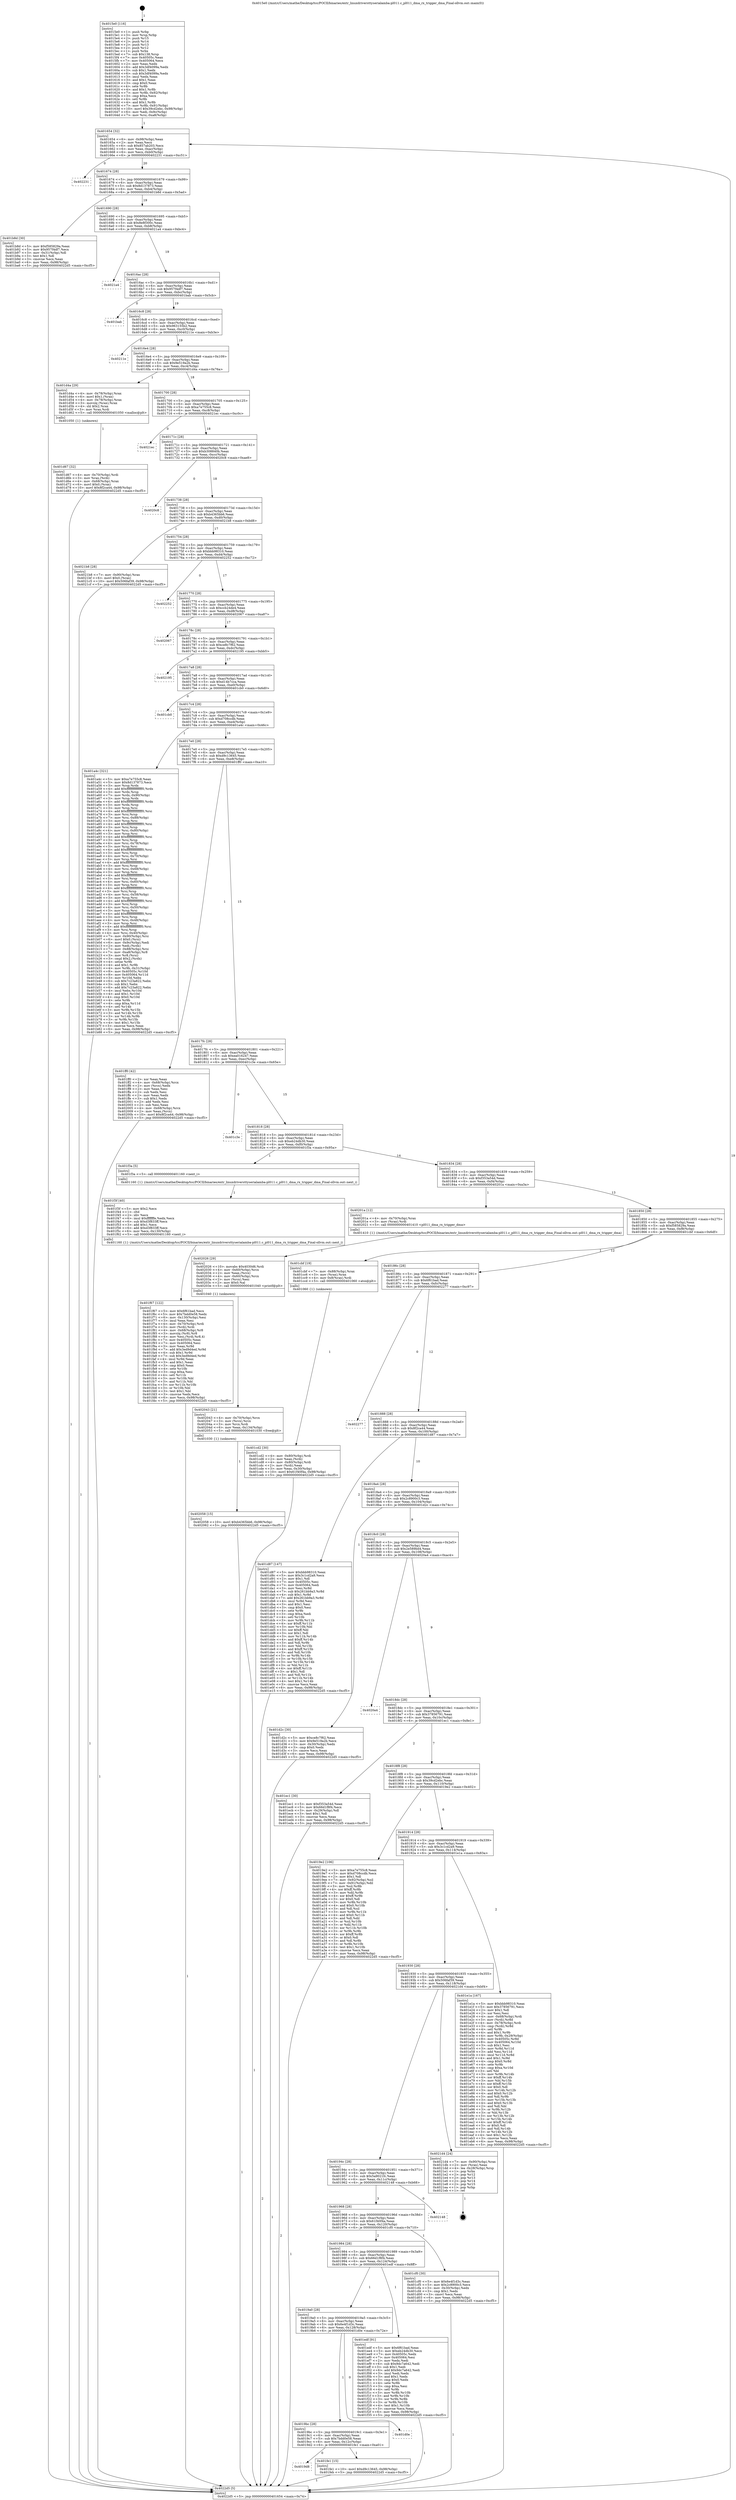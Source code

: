 digraph "0x4015e0" {
  label = "0x4015e0 (/mnt/c/Users/mathe/Desktop/tcc/POCII/binaries/extr_linuxdriversttyserialamba-pl011.c_pl011_dma_rx_trigger_dma_Final-ollvm.out::main(0))"
  labelloc = "t"
  node[shape=record]

  Entry [label="",width=0.3,height=0.3,shape=circle,fillcolor=black,style=filled]
  "0x401654" [label="{
     0x401654 [32]\l
     | [instrs]\l
     &nbsp;&nbsp;0x401654 \<+6\>: mov -0x98(%rbp),%eax\l
     &nbsp;&nbsp;0x40165a \<+2\>: mov %eax,%ecx\l
     &nbsp;&nbsp;0x40165c \<+6\>: sub $0x857ab203,%ecx\l
     &nbsp;&nbsp;0x401662 \<+6\>: mov %eax,-0xac(%rbp)\l
     &nbsp;&nbsp;0x401668 \<+6\>: mov %ecx,-0xb0(%rbp)\l
     &nbsp;&nbsp;0x40166e \<+6\>: je 0000000000402231 \<main+0xc51\>\l
  }"]
  "0x402231" [label="{
     0x402231\l
  }", style=dashed]
  "0x401674" [label="{
     0x401674 [28]\l
     | [instrs]\l
     &nbsp;&nbsp;0x401674 \<+5\>: jmp 0000000000401679 \<main+0x99\>\l
     &nbsp;&nbsp;0x401679 \<+6\>: mov -0xac(%rbp),%eax\l
     &nbsp;&nbsp;0x40167f \<+5\>: sub $0x8d137873,%eax\l
     &nbsp;&nbsp;0x401684 \<+6\>: mov %eax,-0xb4(%rbp)\l
     &nbsp;&nbsp;0x40168a \<+6\>: je 0000000000401b8d \<main+0x5ad\>\l
  }"]
  Exit [label="",width=0.3,height=0.3,shape=circle,fillcolor=black,style=filled,peripheries=2]
  "0x401b8d" [label="{
     0x401b8d [30]\l
     | [instrs]\l
     &nbsp;&nbsp;0x401b8d \<+5\>: mov $0xf585829a,%eax\l
     &nbsp;&nbsp;0x401b92 \<+5\>: mov $0x957f4df7,%ecx\l
     &nbsp;&nbsp;0x401b97 \<+3\>: mov -0x31(%rbp),%dl\l
     &nbsp;&nbsp;0x401b9a \<+3\>: test $0x1,%dl\l
     &nbsp;&nbsp;0x401b9d \<+3\>: cmovne %ecx,%eax\l
     &nbsp;&nbsp;0x401ba0 \<+6\>: mov %eax,-0x98(%rbp)\l
     &nbsp;&nbsp;0x401ba6 \<+5\>: jmp 00000000004022d5 \<main+0xcf5\>\l
  }"]
  "0x401690" [label="{
     0x401690 [28]\l
     | [instrs]\l
     &nbsp;&nbsp;0x401690 \<+5\>: jmp 0000000000401695 \<main+0xb5\>\l
     &nbsp;&nbsp;0x401695 \<+6\>: mov -0xac(%rbp),%eax\l
     &nbsp;&nbsp;0x40169b \<+5\>: sub $0x8e8f300c,%eax\l
     &nbsp;&nbsp;0x4016a0 \<+6\>: mov %eax,-0xb8(%rbp)\l
     &nbsp;&nbsp;0x4016a6 \<+6\>: je 00000000004021a4 \<main+0xbc4\>\l
  }"]
  "0x402058" [label="{
     0x402058 [15]\l
     | [instrs]\l
     &nbsp;&nbsp;0x402058 \<+10\>: movl $0xb4365bb6,-0x98(%rbp)\l
     &nbsp;&nbsp;0x402062 \<+5\>: jmp 00000000004022d5 \<main+0xcf5\>\l
  }"]
  "0x4021a4" [label="{
     0x4021a4\l
  }", style=dashed]
  "0x4016ac" [label="{
     0x4016ac [28]\l
     | [instrs]\l
     &nbsp;&nbsp;0x4016ac \<+5\>: jmp 00000000004016b1 \<main+0xd1\>\l
     &nbsp;&nbsp;0x4016b1 \<+6\>: mov -0xac(%rbp),%eax\l
     &nbsp;&nbsp;0x4016b7 \<+5\>: sub $0x957f4df7,%eax\l
     &nbsp;&nbsp;0x4016bc \<+6\>: mov %eax,-0xbc(%rbp)\l
     &nbsp;&nbsp;0x4016c2 \<+6\>: je 0000000000401bab \<main+0x5cb\>\l
  }"]
  "0x402043" [label="{
     0x402043 [21]\l
     | [instrs]\l
     &nbsp;&nbsp;0x402043 \<+4\>: mov -0x70(%rbp),%rcx\l
     &nbsp;&nbsp;0x402047 \<+3\>: mov (%rcx),%rcx\l
     &nbsp;&nbsp;0x40204a \<+3\>: mov %rcx,%rdi\l
     &nbsp;&nbsp;0x40204d \<+6\>: mov %eax,-0x134(%rbp)\l
     &nbsp;&nbsp;0x402053 \<+5\>: call 0000000000401030 \<free@plt\>\l
     | [calls]\l
     &nbsp;&nbsp;0x401030 \{1\} (unknown)\l
  }"]
  "0x401bab" [label="{
     0x401bab\l
  }", style=dashed]
  "0x4016c8" [label="{
     0x4016c8 [28]\l
     | [instrs]\l
     &nbsp;&nbsp;0x4016c8 \<+5\>: jmp 00000000004016cd \<main+0xed\>\l
     &nbsp;&nbsp;0x4016cd \<+6\>: mov -0xac(%rbp),%eax\l
     &nbsp;&nbsp;0x4016d3 \<+5\>: sub $0x963155b2,%eax\l
     &nbsp;&nbsp;0x4016d8 \<+6\>: mov %eax,-0xc0(%rbp)\l
     &nbsp;&nbsp;0x4016de \<+6\>: je 000000000040211e \<main+0xb3e\>\l
  }"]
  "0x402026" [label="{
     0x402026 [29]\l
     | [instrs]\l
     &nbsp;&nbsp;0x402026 \<+10\>: movabs $0x4030d6,%rdi\l
     &nbsp;&nbsp;0x402030 \<+4\>: mov -0x60(%rbp),%rcx\l
     &nbsp;&nbsp;0x402034 \<+2\>: mov %eax,(%rcx)\l
     &nbsp;&nbsp;0x402036 \<+4\>: mov -0x60(%rbp),%rcx\l
     &nbsp;&nbsp;0x40203a \<+2\>: mov (%rcx),%esi\l
     &nbsp;&nbsp;0x40203c \<+2\>: mov $0x0,%al\l
     &nbsp;&nbsp;0x40203e \<+5\>: call 0000000000401040 \<printf@plt\>\l
     | [calls]\l
     &nbsp;&nbsp;0x401040 \{1\} (unknown)\l
  }"]
  "0x40211e" [label="{
     0x40211e\l
  }", style=dashed]
  "0x4016e4" [label="{
     0x4016e4 [28]\l
     | [instrs]\l
     &nbsp;&nbsp;0x4016e4 \<+5\>: jmp 00000000004016e9 \<main+0x109\>\l
     &nbsp;&nbsp;0x4016e9 \<+6\>: mov -0xac(%rbp),%eax\l
     &nbsp;&nbsp;0x4016ef \<+5\>: sub $0x9e519a2b,%eax\l
     &nbsp;&nbsp;0x4016f4 \<+6\>: mov %eax,-0xc4(%rbp)\l
     &nbsp;&nbsp;0x4016fa \<+6\>: je 0000000000401d4a \<main+0x76a\>\l
  }"]
  "0x4019d8" [label="{
     0x4019d8\l
  }", style=dashed]
  "0x401d4a" [label="{
     0x401d4a [29]\l
     | [instrs]\l
     &nbsp;&nbsp;0x401d4a \<+4\>: mov -0x78(%rbp),%rax\l
     &nbsp;&nbsp;0x401d4e \<+6\>: movl $0x1,(%rax)\l
     &nbsp;&nbsp;0x401d54 \<+4\>: mov -0x78(%rbp),%rax\l
     &nbsp;&nbsp;0x401d58 \<+3\>: movslq (%rax),%rax\l
     &nbsp;&nbsp;0x401d5b \<+4\>: shl $0x2,%rax\l
     &nbsp;&nbsp;0x401d5f \<+3\>: mov %rax,%rdi\l
     &nbsp;&nbsp;0x401d62 \<+5\>: call 0000000000401050 \<malloc@plt\>\l
     | [calls]\l
     &nbsp;&nbsp;0x401050 \{1\} (unknown)\l
  }"]
  "0x401700" [label="{
     0x401700 [28]\l
     | [instrs]\l
     &nbsp;&nbsp;0x401700 \<+5\>: jmp 0000000000401705 \<main+0x125\>\l
     &nbsp;&nbsp;0x401705 \<+6\>: mov -0xac(%rbp),%eax\l
     &nbsp;&nbsp;0x40170b \<+5\>: sub $0xa7e755c8,%eax\l
     &nbsp;&nbsp;0x401710 \<+6\>: mov %eax,-0xc8(%rbp)\l
     &nbsp;&nbsp;0x401716 \<+6\>: je 00000000004021ec \<main+0xc0c\>\l
  }"]
  "0x401fe1" [label="{
     0x401fe1 [15]\l
     | [instrs]\l
     &nbsp;&nbsp;0x401fe1 \<+10\>: movl $0xd9c13645,-0x98(%rbp)\l
     &nbsp;&nbsp;0x401feb \<+5\>: jmp 00000000004022d5 \<main+0xcf5\>\l
  }"]
  "0x4021ec" [label="{
     0x4021ec\l
  }", style=dashed]
  "0x40171c" [label="{
     0x40171c [28]\l
     | [instrs]\l
     &nbsp;&nbsp;0x40171c \<+5\>: jmp 0000000000401721 \<main+0x141\>\l
     &nbsp;&nbsp;0x401721 \<+6\>: mov -0xac(%rbp),%eax\l
     &nbsp;&nbsp;0x401727 \<+5\>: sub $0xb308840b,%eax\l
     &nbsp;&nbsp;0x40172c \<+6\>: mov %eax,-0xcc(%rbp)\l
     &nbsp;&nbsp;0x401732 \<+6\>: je 00000000004020c8 \<main+0xae8\>\l
  }"]
  "0x4019bc" [label="{
     0x4019bc [28]\l
     | [instrs]\l
     &nbsp;&nbsp;0x4019bc \<+5\>: jmp 00000000004019c1 \<main+0x3e1\>\l
     &nbsp;&nbsp;0x4019c1 \<+6\>: mov -0xac(%rbp),%eax\l
     &nbsp;&nbsp;0x4019c7 \<+5\>: sub $0x7bdd0e58,%eax\l
     &nbsp;&nbsp;0x4019cc \<+6\>: mov %eax,-0x12c(%rbp)\l
     &nbsp;&nbsp;0x4019d2 \<+6\>: je 0000000000401fe1 \<main+0xa01\>\l
  }"]
  "0x4020c8" [label="{
     0x4020c8\l
  }", style=dashed]
  "0x401738" [label="{
     0x401738 [28]\l
     | [instrs]\l
     &nbsp;&nbsp;0x401738 \<+5\>: jmp 000000000040173d \<main+0x15d\>\l
     &nbsp;&nbsp;0x40173d \<+6\>: mov -0xac(%rbp),%eax\l
     &nbsp;&nbsp;0x401743 \<+5\>: sub $0xb4365bb6,%eax\l
     &nbsp;&nbsp;0x401748 \<+6\>: mov %eax,-0xd0(%rbp)\l
     &nbsp;&nbsp;0x40174e \<+6\>: je 00000000004021b8 \<main+0xbd8\>\l
  }"]
  "0x401d0e" [label="{
     0x401d0e\l
  }", style=dashed]
  "0x4021b8" [label="{
     0x4021b8 [28]\l
     | [instrs]\l
     &nbsp;&nbsp;0x4021b8 \<+7\>: mov -0x90(%rbp),%rax\l
     &nbsp;&nbsp;0x4021bf \<+6\>: movl $0x0,(%rax)\l
     &nbsp;&nbsp;0x4021c5 \<+10\>: movl $0x506faf39,-0x98(%rbp)\l
     &nbsp;&nbsp;0x4021cf \<+5\>: jmp 00000000004022d5 \<main+0xcf5\>\l
  }"]
  "0x401754" [label="{
     0x401754 [28]\l
     | [instrs]\l
     &nbsp;&nbsp;0x401754 \<+5\>: jmp 0000000000401759 \<main+0x179\>\l
     &nbsp;&nbsp;0x401759 \<+6\>: mov -0xac(%rbp),%eax\l
     &nbsp;&nbsp;0x40175f \<+5\>: sub $0xbbb98310,%eax\l
     &nbsp;&nbsp;0x401764 \<+6\>: mov %eax,-0xd4(%rbp)\l
     &nbsp;&nbsp;0x40176a \<+6\>: je 0000000000402252 \<main+0xc72\>\l
  }"]
  "0x401f67" [label="{
     0x401f67 [122]\l
     | [instrs]\l
     &nbsp;&nbsp;0x401f67 \<+5\>: mov $0x6f61bad,%ecx\l
     &nbsp;&nbsp;0x401f6c \<+5\>: mov $0x7bdd0e58,%edx\l
     &nbsp;&nbsp;0x401f71 \<+6\>: mov -0x130(%rbp),%esi\l
     &nbsp;&nbsp;0x401f77 \<+3\>: imul %eax,%esi\l
     &nbsp;&nbsp;0x401f7a \<+4\>: mov -0x70(%rbp),%rdi\l
     &nbsp;&nbsp;0x401f7e \<+3\>: mov (%rdi),%rdi\l
     &nbsp;&nbsp;0x401f81 \<+4\>: mov -0x68(%rbp),%r8\l
     &nbsp;&nbsp;0x401f85 \<+3\>: movslq (%r8),%r8\l
     &nbsp;&nbsp;0x401f88 \<+4\>: mov %esi,(%rdi,%r8,4)\l
     &nbsp;&nbsp;0x401f8c \<+7\>: mov 0x40505c,%eax\l
     &nbsp;&nbsp;0x401f93 \<+7\>: mov 0x405064,%esi\l
     &nbsp;&nbsp;0x401f9a \<+3\>: mov %eax,%r9d\l
     &nbsp;&nbsp;0x401f9d \<+7\>: add $0x3ed9d4ed,%r9d\l
     &nbsp;&nbsp;0x401fa4 \<+4\>: sub $0x1,%r9d\l
     &nbsp;&nbsp;0x401fa8 \<+7\>: sub $0x3ed9d4ed,%r9d\l
     &nbsp;&nbsp;0x401faf \<+4\>: imul %r9d,%eax\l
     &nbsp;&nbsp;0x401fb3 \<+3\>: and $0x1,%eax\l
     &nbsp;&nbsp;0x401fb6 \<+3\>: cmp $0x0,%eax\l
     &nbsp;&nbsp;0x401fb9 \<+4\>: sete %r10b\l
     &nbsp;&nbsp;0x401fbd \<+3\>: cmp $0xa,%esi\l
     &nbsp;&nbsp;0x401fc0 \<+4\>: setl %r11b\l
     &nbsp;&nbsp;0x401fc4 \<+3\>: mov %r10b,%bl\l
     &nbsp;&nbsp;0x401fc7 \<+3\>: and %r11b,%bl\l
     &nbsp;&nbsp;0x401fca \<+3\>: xor %r11b,%r10b\l
     &nbsp;&nbsp;0x401fcd \<+3\>: or %r10b,%bl\l
     &nbsp;&nbsp;0x401fd0 \<+3\>: test $0x1,%bl\l
     &nbsp;&nbsp;0x401fd3 \<+3\>: cmovne %edx,%ecx\l
     &nbsp;&nbsp;0x401fd6 \<+6\>: mov %ecx,-0x98(%rbp)\l
     &nbsp;&nbsp;0x401fdc \<+5\>: jmp 00000000004022d5 \<main+0xcf5\>\l
  }"]
  "0x402252" [label="{
     0x402252\l
  }", style=dashed]
  "0x401770" [label="{
     0x401770 [28]\l
     | [instrs]\l
     &nbsp;&nbsp;0x401770 \<+5\>: jmp 0000000000401775 \<main+0x195\>\l
     &nbsp;&nbsp;0x401775 \<+6\>: mov -0xac(%rbp),%eax\l
     &nbsp;&nbsp;0x40177b \<+5\>: sub $0xccb24de4,%eax\l
     &nbsp;&nbsp;0x401780 \<+6\>: mov %eax,-0xd8(%rbp)\l
     &nbsp;&nbsp;0x401786 \<+6\>: je 0000000000402067 \<main+0xa87\>\l
  }"]
  "0x401f3f" [label="{
     0x401f3f [40]\l
     | [instrs]\l
     &nbsp;&nbsp;0x401f3f \<+5\>: mov $0x2,%ecx\l
     &nbsp;&nbsp;0x401f44 \<+1\>: cltd\l
     &nbsp;&nbsp;0x401f45 \<+2\>: idiv %ecx\l
     &nbsp;&nbsp;0x401f47 \<+6\>: imul $0xfffffffe,%edx,%ecx\l
     &nbsp;&nbsp;0x401f4d \<+6\>: sub $0xd3f833ff,%ecx\l
     &nbsp;&nbsp;0x401f53 \<+3\>: add $0x1,%ecx\l
     &nbsp;&nbsp;0x401f56 \<+6\>: add $0xd3f833ff,%ecx\l
     &nbsp;&nbsp;0x401f5c \<+6\>: mov %ecx,-0x130(%rbp)\l
     &nbsp;&nbsp;0x401f62 \<+5\>: call 0000000000401160 \<next_i\>\l
     | [calls]\l
     &nbsp;&nbsp;0x401160 \{1\} (/mnt/c/Users/mathe/Desktop/tcc/POCII/binaries/extr_linuxdriversttyserialamba-pl011.c_pl011_dma_rx_trigger_dma_Final-ollvm.out::next_i)\l
  }"]
  "0x402067" [label="{
     0x402067\l
  }", style=dashed]
  "0x40178c" [label="{
     0x40178c [28]\l
     | [instrs]\l
     &nbsp;&nbsp;0x40178c \<+5\>: jmp 0000000000401791 \<main+0x1b1\>\l
     &nbsp;&nbsp;0x401791 \<+6\>: mov -0xac(%rbp),%eax\l
     &nbsp;&nbsp;0x401797 \<+5\>: sub $0xce8c7f62,%eax\l
     &nbsp;&nbsp;0x40179c \<+6\>: mov %eax,-0xdc(%rbp)\l
     &nbsp;&nbsp;0x4017a2 \<+6\>: je 0000000000402195 \<main+0xbb5\>\l
  }"]
  "0x4019a0" [label="{
     0x4019a0 [28]\l
     | [instrs]\l
     &nbsp;&nbsp;0x4019a0 \<+5\>: jmp 00000000004019a5 \<main+0x3c5\>\l
     &nbsp;&nbsp;0x4019a5 \<+6\>: mov -0xac(%rbp),%eax\l
     &nbsp;&nbsp;0x4019ab \<+5\>: sub $0x6e4f1d3c,%eax\l
     &nbsp;&nbsp;0x4019b0 \<+6\>: mov %eax,-0x128(%rbp)\l
     &nbsp;&nbsp;0x4019b6 \<+6\>: je 0000000000401d0e \<main+0x72e\>\l
  }"]
  "0x402195" [label="{
     0x402195\l
  }", style=dashed]
  "0x4017a8" [label="{
     0x4017a8 [28]\l
     | [instrs]\l
     &nbsp;&nbsp;0x4017a8 \<+5\>: jmp 00000000004017ad \<main+0x1cd\>\l
     &nbsp;&nbsp;0x4017ad \<+6\>: mov -0xac(%rbp),%eax\l
     &nbsp;&nbsp;0x4017b3 \<+5\>: sub $0xd14b7cca,%eax\l
     &nbsp;&nbsp;0x4017b8 \<+6\>: mov %eax,-0xe0(%rbp)\l
     &nbsp;&nbsp;0x4017be \<+6\>: je 0000000000401cb0 \<main+0x6d0\>\l
  }"]
  "0x401edf" [label="{
     0x401edf [91]\l
     | [instrs]\l
     &nbsp;&nbsp;0x401edf \<+5\>: mov $0x6f61bad,%eax\l
     &nbsp;&nbsp;0x401ee4 \<+5\>: mov $0xeb24db30,%ecx\l
     &nbsp;&nbsp;0x401ee9 \<+7\>: mov 0x40505c,%edx\l
     &nbsp;&nbsp;0x401ef0 \<+7\>: mov 0x405064,%esi\l
     &nbsp;&nbsp;0x401ef7 \<+2\>: mov %edx,%edi\l
     &nbsp;&nbsp;0x401ef9 \<+6\>: sub $0x9dc7a642,%edi\l
     &nbsp;&nbsp;0x401eff \<+3\>: sub $0x1,%edi\l
     &nbsp;&nbsp;0x401f02 \<+6\>: add $0x9dc7a642,%edi\l
     &nbsp;&nbsp;0x401f08 \<+3\>: imul %edi,%edx\l
     &nbsp;&nbsp;0x401f0b \<+3\>: and $0x1,%edx\l
     &nbsp;&nbsp;0x401f0e \<+3\>: cmp $0x0,%edx\l
     &nbsp;&nbsp;0x401f11 \<+4\>: sete %r8b\l
     &nbsp;&nbsp;0x401f15 \<+3\>: cmp $0xa,%esi\l
     &nbsp;&nbsp;0x401f18 \<+4\>: setl %r9b\l
     &nbsp;&nbsp;0x401f1c \<+3\>: mov %r8b,%r10b\l
     &nbsp;&nbsp;0x401f1f \<+3\>: and %r9b,%r10b\l
     &nbsp;&nbsp;0x401f22 \<+3\>: xor %r9b,%r8b\l
     &nbsp;&nbsp;0x401f25 \<+3\>: or %r8b,%r10b\l
     &nbsp;&nbsp;0x401f28 \<+4\>: test $0x1,%r10b\l
     &nbsp;&nbsp;0x401f2c \<+3\>: cmovne %ecx,%eax\l
     &nbsp;&nbsp;0x401f2f \<+6\>: mov %eax,-0x98(%rbp)\l
     &nbsp;&nbsp;0x401f35 \<+5\>: jmp 00000000004022d5 \<main+0xcf5\>\l
  }"]
  "0x401cb0" [label="{
     0x401cb0\l
  }", style=dashed]
  "0x4017c4" [label="{
     0x4017c4 [28]\l
     | [instrs]\l
     &nbsp;&nbsp;0x4017c4 \<+5\>: jmp 00000000004017c9 \<main+0x1e9\>\l
     &nbsp;&nbsp;0x4017c9 \<+6\>: mov -0xac(%rbp),%eax\l
     &nbsp;&nbsp;0x4017cf \<+5\>: sub $0xd708ccdb,%eax\l
     &nbsp;&nbsp;0x4017d4 \<+6\>: mov %eax,-0xe4(%rbp)\l
     &nbsp;&nbsp;0x4017da \<+6\>: je 0000000000401a4c \<main+0x46c\>\l
  }"]
  "0x401d67" [label="{
     0x401d67 [32]\l
     | [instrs]\l
     &nbsp;&nbsp;0x401d67 \<+4\>: mov -0x70(%rbp),%rdi\l
     &nbsp;&nbsp;0x401d6b \<+3\>: mov %rax,(%rdi)\l
     &nbsp;&nbsp;0x401d6e \<+4\>: mov -0x68(%rbp),%rax\l
     &nbsp;&nbsp;0x401d72 \<+6\>: movl $0x0,(%rax)\l
     &nbsp;&nbsp;0x401d78 \<+10\>: movl $0x8f2ca44,-0x98(%rbp)\l
     &nbsp;&nbsp;0x401d82 \<+5\>: jmp 00000000004022d5 \<main+0xcf5\>\l
  }"]
  "0x401a4c" [label="{
     0x401a4c [321]\l
     | [instrs]\l
     &nbsp;&nbsp;0x401a4c \<+5\>: mov $0xa7e755c8,%eax\l
     &nbsp;&nbsp;0x401a51 \<+5\>: mov $0x8d137873,%ecx\l
     &nbsp;&nbsp;0x401a56 \<+3\>: mov %rsp,%rdx\l
     &nbsp;&nbsp;0x401a59 \<+4\>: add $0xfffffffffffffff0,%rdx\l
     &nbsp;&nbsp;0x401a5d \<+3\>: mov %rdx,%rsp\l
     &nbsp;&nbsp;0x401a60 \<+7\>: mov %rdx,-0x90(%rbp)\l
     &nbsp;&nbsp;0x401a67 \<+3\>: mov %rsp,%rdx\l
     &nbsp;&nbsp;0x401a6a \<+4\>: add $0xfffffffffffffff0,%rdx\l
     &nbsp;&nbsp;0x401a6e \<+3\>: mov %rdx,%rsp\l
     &nbsp;&nbsp;0x401a71 \<+3\>: mov %rsp,%rsi\l
     &nbsp;&nbsp;0x401a74 \<+4\>: add $0xfffffffffffffff0,%rsi\l
     &nbsp;&nbsp;0x401a78 \<+3\>: mov %rsi,%rsp\l
     &nbsp;&nbsp;0x401a7b \<+7\>: mov %rsi,-0x88(%rbp)\l
     &nbsp;&nbsp;0x401a82 \<+3\>: mov %rsp,%rsi\l
     &nbsp;&nbsp;0x401a85 \<+4\>: add $0xfffffffffffffff0,%rsi\l
     &nbsp;&nbsp;0x401a89 \<+3\>: mov %rsi,%rsp\l
     &nbsp;&nbsp;0x401a8c \<+4\>: mov %rsi,-0x80(%rbp)\l
     &nbsp;&nbsp;0x401a90 \<+3\>: mov %rsp,%rsi\l
     &nbsp;&nbsp;0x401a93 \<+4\>: add $0xfffffffffffffff0,%rsi\l
     &nbsp;&nbsp;0x401a97 \<+3\>: mov %rsi,%rsp\l
     &nbsp;&nbsp;0x401a9a \<+4\>: mov %rsi,-0x78(%rbp)\l
     &nbsp;&nbsp;0x401a9e \<+3\>: mov %rsp,%rsi\l
     &nbsp;&nbsp;0x401aa1 \<+4\>: add $0xfffffffffffffff0,%rsi\l
     &nbsp;&nbsp;0x401aa5 \<+3\>: mov %rsi,%rsp\l
     &nbsp;&nbsp;0x401aa8 \<+4\>: mov %rsi,-0x70(%rbp)\l
     &nbsp;&nbsp;0x401aac \<+3\>: mov %rsp,%rsi\l
     &nbsp;&nbsp;0x401aaf \<+4\>: add $0xfffffffffffffff0,%rsi\l
     &nbsp;&nbsp;0x401ab3 \<+3\>: mov %rsi,%rsp\l
     &nbsp;&nbsp;0x401ab6 \<+4\>: mov %rsi,-0x68(%rbp)\l
     &nbsp;&nbsp;0x401aba \<+3\>: mov %rsp,%rsi\l
     &nbsp;&nbsp;0x401abd \<+4\>: add $0xfffffffffffffff0,%rsi\l
     &nbsp;&nbsp;0x401ac1 \<+3\>: mov %rsi,%rsp\l
     &nbsp;&nbsp;0x401ac4 \<+4\>: mov %rsi,-0x60(%rbp)\l
     &nbsp;&nbsp;0x401ac8 \<+3\>: mov %rsp,%rsi\l
     &nbsp;&nbsp;0x401acb \<+4\>: add $0xfffffffffffffff0,%rsi\l
     &nbsp;&nbsp;0x401acf \<+3\>: mov %rsi,%rsp\l
     &nbsp;&nbsp;0x401ad2 \<+4\>: mov %rsi,-0x58(%rbp)\l
     &nbsp;&nbsp;0x401ad6 \<+3\>: mov %rsp,%rsi\l
     &nbsp;&nbsp;0x401ad9 \<+4\>: add $0xfffffffffffffff0,%rsi\l
     &nbsp;&nbsp;0x401add \<+3\>: mov %rsi,%rsp\l
     &nbsp;&nbsp;0x401ae0 \<+4\>: mov %rsi,-0x50(%rbp)\l
     &nbsp;&nbsp;0x401ae4 \<+3\>: mov %rsp,%rsi\l
     &nbsp;&nbsp;0x401ae7 \<+4\>: add $0xfffffffffffffff0,%rsi\l
     &nbsp;&nbsp;0x401aeb \<+3\>: mov %rsi,%rsp\l
     &nbsp;&nbsp;0x401aee \<+4\>: mov %rsi,-0x48(%rbp)\l
     &nbsp;&nbsp;0x401af2 \<+3\>: mov %rsp,%rsi\l
     &nbsp;&nbsp;0x401af5 \<+4\>: add $0xfffffffffffffff0,%rsi\l
     &nbsp;&nbsp;0x401af9 \<+3\>: mov %rsi,%rsp\l
     &nbsp;&nbsp;0x401afc \<+4\>: mov %rsi,-0x40(%rbp)\l
     &nbsp;&nbsp;0x401b00 \<+7\>: mov -0x90(%rbp),%rsi\l
     &nbsp;&nbsp;0x401b07 \<+6\>: movl $0x0,(%rsi)\l
     &nbsp;&nbsp;0x401b0d \<+6\>: mov -0x9c(%rbp),%edi\l
     &nbsp;&nbsp;0x401b13 \<+2\>: mov %edi,(%rdx)\l
     &nbsp;&nbsp;0x401b15 \<+7\>: mov -0x88(%rbp),%rsi\l
     &nbsp;&nbsp;0x401b1c \<+7\>: mov -0xa8(%rbp),%r8\l
     &nbsp;&nbsp;0x401b23 \<+3\>: mov %r8,(%rsi)\l
     &nbsp;&nbsp;0x401b26 \<+3\>: cmpl $0x2,(%rdx)\l
     &nbsp;&nbsp;0x401b29 \<+4\>: setne %r9b\l
     &nbsp;&nbsp;0x401b2d \<+4\>: and $0x1,%r9b\l
     &nbsp;&nbsp;0x401b31 \<+4\>: mov %r9b,-0x31(%rbp)\l
     &nbsp;&nbsp;0x401b35 \<+8\>: mov 0x40505c,%r10d\l
     &nbsp;&nbsp;0x401b3d \<+8\>: mov 0x405064,%r11d\l
     &nbsp;&nbsp;0x401b45 \<+3\>: mov %r10d,%ebx\l
     &nbsp;&nbsp;0x401b48 \<+6\>: sub $0x7c23a822,%ebx\l
     &nbsp;&nbsp;0x401b4e \<+3\>: sub $0x1,%ebx\l
     &nbsp;&nbsp;0x401b51 \<+6\>: add $0x7c23a822,%ebx\l
     &nbsp;&nbsp;0x401b57 \<+4\>: imul %ebx,%r10d\l
     &nbsp;&nbsp;0x401b5b \<+4\>: and $0x1,%r10d\l
     &nbsp;&nbsp;0x401b5f \<+4\>: cmp $0x0,%r10d\l
     &nbsp;&nbsp;0x401b63 \<+4\>: sete %r9b\l
     &nbsp;&nbsp;0x401b67 \<+4\>: cmp $0xa,%r11d\l
     &nbsp;&nbsp;0x401b6b \<+4\>: setl %r14b\l
     &nbsp;&nbsp;0x401b6f \<+3\>: mov %r9b,%r15b\l
     &nbsp;&nbsp;0x401b72 \<+3\>: and %r14b,%r15b\l
     &nbsp;&nbsp;0x401b75 \<+3\>: xor %r14b,%r9b\l
     &nbsp;&nbsp;0x401b78 \<+3\>: or %r9b,%r15b\l
     &nbsp;&nbsp;0x401b7b \<+4\>: test $0x1,%r15b\l
     &nbsp;&nbsp;0x401b7f \<+3\>: cmovne %ecx,%eax\l
     &nbsp;&nbsp;0x401b82 \<+6\>: mov %eax,-0x98(%rbp)\l
     &nbsp;&nbsp;0x401b88 \<+5\>: jmp 00000000004022d5 \<main+0xcf5\>\l
  }"]
  "0x4017e0" [label="{
     0x4017e0 [28]\l
     | [instrs]\l
     &nbsp;&nbsp;0x4017e0 \<+5\>: jmp 00000000004017e5 \<main+0x205\>\l
     &nbsp;&nbsp;0x4017e5 \<+6\>: mov -0xac(%rbp),%eax\l
     &nbsp;&nbsp;0x4017eb \<+5\>: sub $0xd9c13645,%eax\l
     &nbsp;&nbsp;0x4017f0 \<+6\>: mov %eax,-0xe8(%rbp)\l
     &nbsp;&nbsp;0x4017f6 \<+6\>: je 0000000000401ff0 \<main+0xa10\>\l
  }"]
  "0x401984" [label="{
     0x401984 [28]\l
     | [instrs]\l
     &nbsp;&nbsp;0x401984 \<+5\>: jmp 0000000000401989 \<main+0x3a9\>\l
     &nbsp;&nbsp;0x401989 \<+6\>: mov -0xac(%rbp),%eax\l
     &nbsp;&nbsp;0x40198f \<+5\>: sub $0x66d1f8f4,%eax\l
     &nbsp;&nbsp;0x401994 \<+6\>: mov %eax,-0x124(%rbp)\l
     &nbsp;&nbsp;0x40199a \<+6\>: je 0000000000401edf \<main+0x8ff\>\l
  }"]
  "0x401ff0" [label="{
     0x401ff0 [42]\l
     | [instrs]\l
     &nbsp;&nbsp;0x401ff0 \<+2\>: xor %eax,%eax\l
     &nbsp;&nbsp;0x401ff2 \<+4\>: mov -0x68(%rbp),%rcx\l
     &nbsp;&nbsp;0x401ff6 \<+2\>: mov (%rcx),%edx\l
     &nbsp;&nbsp;0x401ff8 \<+2\>: mov %eax,%esi\l
     &nbsp;&nbsp;0x401ffa \<+2\>: sub %edx,%esi\l
     &nbsp;&nbsp;0x401ffc \<+2\>: mov %eax,%edx\l
     &nbsp;&nbsp;0x401ffe \<+3\>: sub $0x1,%edx\l
     &nbsp;&nbsp;0x402001 \<+2\>: add %edx,%esi\l
     &nbsp;&nbsp;0x402003 \<+2\>: sub %esi,%eax\l
     &nbsp;&nbsp;0x402005 \<+4\>: mov -0x68(%rbp),%rcx\l
     &nbsp;&nbsp;0x402009 \<+2\>: mov %eax,(%rcx)\l
     &nbsp;&nbsp;0x40200b \<+10\>: movl $0x8f2ca44,-0x98(%rbp)\l
     &nbsp;&nbsp;0x402015 \<+5\>: jmp 00000000004022d5 \<main+0xcf5\>\l
  }"]
  "0x4017fc" [label="{
     0x4017fc [28]\l
     | [instrs]\l
     &nbsp;&nbsp;0x4017fc \<+5\>: jmp 0000000000401801 \<main+0x221\>\l
     &nbsp;&nbsp;0x401801 \<+6\>: mov -0xac(%rbp),%eax\l
     &nbsp;&nbsp;0x401807 \<+5\>: sub $0xea016247,%eax\l
     &nbsp;&nbsp;0x40180c \<+6\>: mov %eax,-0xec(%rbp)\l
     &nbsp;&nbsp;0x401812 \<+6\>: je 0000000000401c3e \<main+0x65e\>\l
  }"]
  "0x401cf0" [label="{
     0x401cf0 [30]\l
     | [instrs]\l
     &nbsp;&nbsp;0x401cf0 \<+5\>: mov $0x6e4f1d3c,%eax\l
     &nbsp;&nbsp;0x401cf5 \<+5\>: mov $0x2c8900c3,%ecx\l
     &nbsp;&nbsp;0x401cfa \<+3\>: mov -0x30(%rbp),%edx\l
     &nbsp;&nbsp;0x401cfd \<+3\>: cmp $0x1,%edx\l
     &nbsp;&nbsp;0x401d00 \<+3\>: cmovl %ecx,%eax\l
     &nbsp;&nbsp;0x401d03 \<+6\>: mov %eax,-0x98(%rbp)\l
     &nbsp;&nbsp;0x401d09 \<+5\>: jmp 00000000004022d5 \<main+0xcf5\>\l
  }"]
  "0x401c3e" [label="{
     0x401c3e\l
  }", style=dashed]
  "0x401818" [label="{
     0x401818 [28]\l
     | [instrs]\l
     &nbsp;&nbsp;0x401818 \<+5\>: jmp 000000000040181d \<main+0x23d\>\l
     &nbsp;&nbsp;0x40181d \<+6\>: mov -0xac(%rbp),%eax\l
     &nbsp;&nbsp;0x401823 \<+5\>: sub $0xeb24db30,%eax\l
     &nbsp;&nbsp;0x401828 \<+6\>: mov %eax,-0xf0(%rbp)\l
     &nbsp;&nbsp;0x40182e \<+6\>: je 0000000000401f3a \<main+0x95a\>\l
  }"]
  "0x401968" [label="{
     0x401968 [28]\l
     | [instrs]\l
     &nbsp;&nbsp;0x401968 \<+5\>: jmp 000000000040196d \<main+0x38d\>\l
     &nbsp;&nbsp;0x40196d \<+6\>: mov -0xac(%rbp),%eax\l
     &nbsp;&nbsp;0x401973 \<+5\>: sub $0x61f40f4a,%eax\l
     &nbsp;&nbsp;0x401978 \<+6\>: mov %eax,-0x120(%rbp)\l
     &nbsp;&nbsp;0x40197e \<+6\>: je 0000000000401cf0 \<main+0x710\>\l
  }"]
  "0x401f3a" [label="{
     0x401f3a [5]\l
     | [instrs]\l
     &nbsp;&nbsp;0x401f3a \<+5\>: call 0000000000401160 \<next_i\>\l
     | [calls]\l
     &nbsp;&nbsp;0x401160 \{1\} (/mnt/c/Users/mathe/Desktop/tcc/POCII/binaries/extr_linuxdriversttyserialamba-pl011.c_pl011_dma_rx_trigger_dma_Final-ollvm.out::next_i)\l
  }"]
  "0x401834" [label="{
     0x401834 [28]\l
     | [instrs]\l
     &nbsp;&nbsp;0x401834 \<+5\>: jmp 0000000000401839 \<main+0x259\>\l
     &nbsp;&nbsp;0x401839 \<+6\>: mov -0xac(%rbp),%eax\l
     &nbsp;&nbsp;0x40183f \<+5\>: sub $0xf353a54d,%eax\l
     &nbsp;&nbsp;0x401844 \<+6\>: mov %eax,-0xf4(%rbp)\l
     &nbsp;&nbsp;0x40184a \<+6\>: je 000000000040201a \<main+0xa3a\>\l
  }"]
  "0x402148" [label="{
     0x402148\l
  }", style=dashed]
  "0x40201a" [label="{
     0x40201a [12]\l
     | [instrs]\l
     &nbsp;&nbsp;0x40201a \<+4\>: mov -0x70(%rbp),%rax\l
     &nbsp;&nbsp;0x40201e \<+3\>: mov (%rax),%rdi\l
     &nbsp;&nbsp;0x402021 \<+5\>: call 0000000000401410 \<pl011_dma_rx_trigger_dma\>\l
     | [calls]\l
     &nbsp;&nbsp;0x401410 \{1\} (/mnt/c/Users/mathe/Desktop/tcc/POCII/binaries/extr_linuxdriversttyserialamba-pl011.c_pl011_dma_rx_trigger_dma_Final-ollvm.out::pl011_dma_rx_trigger_dma)\l
  }"]
  "0x401850" [label="{
     0x401850 [28]\l
     | [instrs]\l
     &nbsp;&nbsp;0x401850 \<+5\>: jmp 0000000000401855 \<main+0x275\>\l
     &nbsp;&nbsp;0x401855 \<+6\>: mov -0xac(%rbp),%eax\l
     &nbsp;&nbsp;0x40185b \<+5\>: sub $0xf585829a,%eax\l
     &nbsp;&nbsp;0x401860 \<+6\>: mov %eax,-0xf8(%rbp)\l
     &nbsp;&nbsp;0x401866 \<+6\>: je 0000000000401cbf \<main+0x6df\>\l
  }"]
  "0x40194c" [label="{
     0x40194c [28]\l
     | [instrs]\l
     &nbsp;&nbsp;0x40194c \<+5\>: jmp 0000000000401951 \<main+0x371\>\l
     &nbsp;&nbsp;0x401951 \<+6\>: mov -0xac(%rbp),%eax\l
     &nbsp;&nbsp;0x401957 \<+5\>: sub $0x5a9021fc,%eax\l
     &nbsp;&nbsp;0x40195c \<+6\>: mov %eax,-0x11c(%rbp)\l
     &nbsp;&nbsp;0x401962 \<+6\>: je 0000000000402148 \<main+0xb68\>\l
  }"]
  "0x401cbf" [label="{
     0x401cbf [19]\l
     | [instrs]\l
     &nbsp;&nbsp;0x401cbf \<+7\>: mov -0x88(%rbp),%rax\l
     &nbsp;&nbsp;0x401cc6 \<+3\>: mov (%rax),%rax\l
     &nbsp;&nbsp;0x401cc9 \<+4\>: mov 0x8(%rax),%rdi\l
     &nbsp;&nbsp;0x401ccd \<+5\>: call 0000000000401060 \<atoi@plt\>\l
     | [calls]\l
     &nbsp;&nbsp;0x401060 \{1\} (unknown)\l
  }"]
  "0x40186c" [label="{
     0x40186c [28]\l
     | [instrs]\l
     &nbsp;&nbsp;0x40186c \<+5\>: jmp 0000000000401871 \<main+0x291\>\l
     &nbsp;&nbsp;0x401871 \<+6\>: mov -0xac(%rbp),%eax\l
     &nbsp;&nbsp;0x401877 \<+5\>: sub $0x6f61bad,%eax\l
     &nbsp;&nbsp;0x40187c \<+6\>: mov %eax,-0xfc(%rbp)\l
     &nbsp;&nbsp;0x401882 \<+6\>: je 0000000000402277 \<main+0xc97\>\l
  }"]
  "0x4021d4" [label="{
     0x4021d4 [24]\l
     | [instrs]\l
     &nbsp;&nbsp;0x4021d4 \<+7\>: mov -0x90(%rbp),%rax\l
     &nbsp;&nbsp;0x4021db \<+2\>: mov (%rax),%eax\l
     &nbsp;&nbsp;0x4021dd \<+4\>: lea -0x28(%rbp),%rsp\l
     &nbsp;&nbsp;0x4021e1 \<+1\>: pop %rbx\l
     &nbsp;&nbsp;0x4021e2 \<+2\>: pop %r12\l
     &nbsp;&nbsp;0x4021e4 \<+2\>: pop %r13\l
     &nbsp;&nbsp;0x4021e6 \<+2\>: pop %r14\l
     &nbsp;&nbsp;0x4021e8 \<+2\>: pop %r15\l
     &nbsp;&nbsp;0x4021ea \<+1\>: pop %rbp\l
     &nbsp;&nbsp;0x4021eb \<+1\>: ret\l
  }"]
  "0x402277" [label="{
     0x402277\l
  }", style=dashed]
  "0x401888" [label="{
     0x401888 [28]\l
     | [instrs]\l
     &nbsp;&nbsp;0x401888 \<+5\>: jmp 000000000040188d \<main+0x2ad\>\l
     &nbsp;&nbsp;0x40188d \<+6\>: mov -0xac(%rbp),%eax\l
     &nbsp;&nbsp;0x401893 \<+5\>: sub $0x8f2ca44,%eax\l
     &nbsp;&nbsp;0x401898 \<+6\>: mov %eax,-0x100(%rbp)\l
     &nbsp;&nbsp;0x40189e \<+6\>: je 0000000000401d87 \<main+0x7a7\>\l
  }"]
  "0x401930" [label="{
     0x401930 [28]\l
     | [instrs]\l
     &nbsp;&nbsp;0x401930 \<+5\>: jmp 0000000000401935 \<main+0x355\>\l
     &nbsp;&nbsp;0x401935 \<+6\>: mov -0xac(%rbp),%eax\l
     &nbsp;&nbsp;0x40193b \<+5\>: sub $0x506faf39,%eax\l
     &nbsp;&nbsp;0x401940 \<+6\>: mov %eax,-0x118(%rbp)\l
     &nbsp;&nbsp;0x401946 \<+6\>: je 00000000004021d4 \<main+0xbf4\>\l
  }"]
  "0x401d87" [label="{
     0x401d87 [147]\l
     | [instrs]\l
     &nbsp;&nbsp;0x401d87 \<+5\>: mov $0xbbb98310,%eax\l
     &nbsp;&nbsp;0x401d8c \<+5\>: mov $0x3c1cd2a9,%ecx\l
     &nbsp;&nbsp;0x401d91 \<+2\>: mov $0x1,%dl\l
     &nbsp;&nbsp;0x401d93 \<+7\>: mov 0x40505c,%esi\l
     &nbsp;&nbsp;0x401d9a \<+7\>: mov 0x405064,%edi\l
     &nbsp;&nbsp;0x401da1 \<+3\>: mov %esi,%r8d\l
     &nbsp;&nbsp;0x401da4 \<+7\>: sub $0x261bb9a3,%r8d\l
     &nbsp;&nbsp;0x401dab \<+4\>: sub $0x1,%r8d\l
     &nbsp;&nbsp;0x401daf \<+7\>: add $0x261bb9a3,%r8d\l
     &nbsp;&nbsp;0x401db6 \<+4\>: imul %r8d,%esi\l
     &nbsp;&nbsp;0x401dba \<+3\>: and $0x1,%esi\l
     &nbsp;&nbsp;0x401dbd \<+3\>: cmp $0x0,%esi\l
     &nbsp;&nbsp;0x401dc0 \<+4\>: sete %r9b\l
     &nbsp;&nbsp;0x401dc4 \<+3\>: cmp $0xa,%edi\l
     &nbsp;&nbsp;0x401dc7 \<+4\>: setl %r10b\l
     &nbsp;&nbsp;0x401dcb \<+3\>: mov %r9b,%r11b\l
     &nbsp;&nbsp;0x401dce \<+4\>: xor $0xff,%r11b\l
     &nbsp;&nbsp;0x401dd2 \<+3\>: mov %r10b,%bl\l
     &nbsp;&nbsp;0x401dd5 \<+3\>: xor $0xff,%bl\l
     &nbsp;&nbsp;0x401dd8 \<+3\>: xor $0x1,%dl\l
     &nbsp;&nbsp;0x401ddb \<+3\>: mov %r11b,%r14b\l
     &nbsp;&nbsp;0x401dde \<+4\>: and $0xff,%r14b\l
     &nbsp;&nbsp;0x401de2 \<+3\>: and %dl,%r9b\l
     &nbsp;&nbsp;0x401de5 \<+3\>: mov %bl,%r15b\l
     &nbsp;&nbsp;0x401de8 \<+4\>: and $0xff,%r15b\l
     &nbsp;&nbsp;0x401dec \<+3\>: and %dl,%r10b\l
     &nbsp;&nbsp;0x401def \<+3\>: or %r9b,%r14b\l
     &nbsp;&nbsp;0x401df2 \<+3\>: or %r10b,%r15b\l
     &nbsp;&nbsp;0x401df5 \<+3\>: xor %r15b,%r14b\l
     &nbsp;&nbsp;0x401df8 \<+3\>: or %bl,%r11b\l
     &nbsp;&nbsp;0x401dfb \<+4\>: xor $0xff,%r11b\l
     &nbsp;&nbsp;0x401dff \<+3\>: or $0x1,%dl\l
     &nbsp;&nbsp;0x401e02 \<+3\>: and %dl,%r11b\l
     &nbsp;&nbsp;0x401e05 \<+3\>: or %r11b,%r14b\l
     &nbsp;&nbsp;0x401e08 \<+4\>: test $0x1,%r14b\l
     &nbsp;&nbsp;0x401e0c \<+3\>: cmovne %ecx,%eax\l
     &nbsp;&nbsp;0x401e0f \<+6\>: mov %eax,-0x98(%rbp)\l
     &nbsp;&nbsp;0x401e15 \<+5\>: jmp 00000000004022d5 \<main+0xcf5\>\l
  }"]
  "0x4018a4" [label="{
     0x4018a4 [28]\l
     | [instrs]\l
     &nbsp;&nbsp;0x4018a4 \<+5\>: jmp 00000000004018a9 \<main+0x2c9\>\l
     &nbsp;&nbsp;0x4018a9 \<+6\>: mov -0xac(%rbp),%eax\l
     &nbsp;&nbsp;0x4018af \<+5\>: sub $0x2c8900c3,%eax\l
     &nbsp;&nbsp;0x4018b4 \<+6\>: mov %eax,-0x104(%rbp)\l
     &nbsp;&nbsp;0x4018ba \<+6\>: je 0000000000401d2c \<main+0x74c\>\l
  }"]
  "0x401e1a" [label="{
     0x401e1a [167]\l
     | [instrs]\l
     &nbsp;&nbsp;0x401e1a \<+5\>: mov $0xbbb98310,%eax\l
     &nbsp;&nbsp;0x401e1f \<+5\>: mov $0x37856791,%ecx\l
     &nbsp;&nbsp;0x401e24 \<+2\>: mov $0x1,%dl\l
     &nbsp;&nbsp;0x401e26 \<+2\>: xor %esi,%esi\l
     &nbsp;&nbsp;0x401e28 \<+4\>: mov -0x68(%rbp),%rdi\l
     &nbsp;&nbsp;0x401e2c \<+3\>: mov (%rdi),%r8d\l
     &nbsp;&nbsp;0x401e2f \<+4\>: mov -0x78(%rbp),%rdi\l
     &nbsp;&nbsp;0x401e33 \<+3\>: cmp (%rdi),%r8d\l
     &nbsp;&nbsp;0x401e36 \<+4\>: setl %r9b\l
     &nbsp;&nbsp;0x401e3a \<+4\>: and $0x1,%r9b\l
     &nbsp;&nbsp;0x401e3e \<+4\>: mov %r9b,-0x29(%rbp)\l
     &nbsp;&nbsp;0x401e42 \<+8\>: mov 0x40505c,%r8d\l
     &nbsp;&nbsp;0x401e4a \<+8\>: mov 0x405064,%r10d\l
     &nbsp;&nbsp;0x401e52 \<+3\>: sub $0x1,%esi\l
     &nbsp;&nbsp;0x401e55 \<+3\>: mov %r8d,%r11d\l
     &nbsp;&nbsp;0x401e58 \<+3\>: add %esi,%r11d\l
     &nbsp;&nbsp;0x401e5b \<+4\>: imul %r11d,%r8d\l
     &nbsp;&nbsp;0x401e5f \<+4\>: and $0x1,%r8d\l
     &nbsp;&nbsp;0x401e63 \<+4\>: cmp $0x0,%r8d\l
     &nbsp;&nbsp;0x401e67 \<+4\>: sete %r9b\l
     &nbsp;&nbsp;0x401e6b \<+4\>: cmp $0xa,%r10d\l
     &nbsp;&nbsp;0x401e6f \<+3\>: setl %bl\l
     &nbsp;&nbsp;0x401e72 \<+3\>: mov %r9b,%r14b\l
     &nbsp;&nbsp;0x401e75 \<+4\>: xor $0xff,%r14b\l
     &nbsp;&nbsp;0x401e79 \<+3\>: mov %bl,%r15b\l
     &nbsp;&nbsp;0x401e7c \<+4\>: xor $0xff,%r15b\l
     &nbsp;&nbsp;0x401e80 \<+3\>: xor $0x0,%dl\l
     &nbsp;&nbsp;0x401e83 \<+3\>: mov %r14b,%r12b\l
     &nbsp;&nbsp;0x401e86 \<+4\>: and $0x0,%r12b\l
     &nbsp;&nbsp;0x401e8a \<+3\>: and %dl,%r9b\l
     &nbsp;&nbsp;0x401e8d \<+3\>: mov %r15b,%r13b\l
     &nbsp;&nbsp;0x401e90 \<+4\>: and $0x0,%r13b\l
     &nbsp;&nbsp;0x401e94 \<+2\>: and %dl,%bl\l
     &nbsp;&nbsp;0x401e96 \<+3\>: or %r9b,%r12b\l
     &nbsp;&nbsp;0x401e99 \<+3\>: or %bl,%r13b\l
     &nbsp;&nbsp;0x401e9c \<+3\>: xor %r13b,%r12b\l
     &nbsp;&nbsp;0x401e9f \<+3\>: or %r15b,%r14b\l
     &nbsp;&nbsp;0x401ea2 \<+4\>: xor $0xff,%r14b\l
     &nbsp;&nbsp;0x401ea6 \<+3\>: or $0x0,%dl\l
     &nbsp;&nbsp;0x401ea9 \<+3\>: and %dl,%r14b\l
     &nbsp;&nbsp;0x401eac \<+3\>: or %r14b,%r12b\l
     &nbsp;&nbsp;0x401eaf \<+4\>: test $0x1,%r12b\l
     &nbsp;&nbsp;0x401eb3 \<+3\>: cmovne %ecx,%eax\l
     &nbsp;&nbsp;0x401eb6 \<+6\>: mov %eax,-0x98(%rbp)\l
     &nbsp;&nbsp;0x401ebc \<+5\>: jmp 00000000004022d5 \<main+0xcf5\>\l
  }"]
  "0x401d2c" [label="{
     0x401d2c [30]\l
     | [instrs]\l
     &nbsp;&nbsp;0x401d2c \<+5\>: mov $0xce8c7f62,%eax\l
     &nbsp;&nbsp;0x401d31 \<+5\>: mov $0x9e519a2b,%ecx\l
     &nbsp;&nbsp;0x401d36 \<+3\>: mov -0x30(%rbp),%edx\l
     &nbsp;&nbsp;0x401d39 \<+3\>: cmp $0x0,%edx\l
     &nbsp;&nbsp;0x401d3c \<+3\>: cmove %ecx,%eax\l
     &nbsp;&nbsp;0x401d3f \<+6\>: mov %eax,-0x98(%rbp)\l
     &nbsp;&nbsp;0x401d45 \<+5\>: jmp 00000000004022d5 \<main+0xcf5\>\l
  }"]
  "0x4018c0" [label="{
     0x4018c0 [28]\l
     | [instrs]\l
     &nbsp;&nbsp;0x4018c0 \<+5\>: jmp 00000000004018c5 \<main+0x2e5\>\l
     &nbsp;&nbsp;0x4018c5 \<+6\>: mov -0xac(%rbp),%eax\l
     &nbsp;&nbsp;0x4018cb \<+5\>: sub $0x2e589bd4,%eax\l
     &nbsp;&nbsp;0x4018d0 \<+6\>: mov %eax,-0x108(%rbp)\l
     &nbsp;&nbsp;0x4018d6 \<+6\>: je 00000000004020a4 \<main+0xac4\>\l
  }"]
  "0x401cd2" [label="{
     0x401cd2 [30]\l
     | [instrs]\l
     &nbsp;&nbsp;0x401cd2 \<+4\>: mov -0x80(%rbp),%rdi\l
     &nbsp;&nbsp;0x401cd6 \<+2\>: mov %eax,(%rdi)\l
     &nbsp;&nbsp;0x401cd8 \<+4\>: mov -0x80(%rbp),%rdi\l
     &nbsp;&nbsp;0x401cdc \<+2\>: mov (%rdi),%eax\l
     &nbsp;&nbsp;0x401cde \<+3\>: mov %eax,-0x30(%rbp)\l
     &nbsp;&nbsp;0x401ce1 \<+10\>: movl $0x61f40f4a,-0x98(%rbp)\l
     &nbsp;&nbsp;0x401ceb \<+5\>: jmp 00000000004022d5 \<main+0xcf5\>\l
  }"]
  "0x4020a4" [label="{
     0x4020a4\l
  }", style=dashed]
  "0x4018dc" [label="{
     0x4018dc [28]\l
     | [instrs]\l
     &nbsp;&nbsp;0x4018dc \<+5\>: jmp 00000000004018e1 \<main+0x301\>\l
     &nbsp;&nbsp;0x4018e1 \<+6\>: mov -0xac(%rbp),%eax\l
     &nbsp;&nbsp;0x4018e7 \<+5\>: sub $0x37856791,%eax\l
     &nbsp;&nbsp;0x4018ec \<+6\>: mov %eax,-0x10c(%rbp)\l
     &nbsp;&nbsp;0x4018f2 \<+6\>: je 0000000000401ec1 \<main+0x8e1\>\l
  }"]
  "0x4015e0" [label="{
     0x4015e0 [116]\l
     | [instrs]\l
     &nbsp;&nbsp;0x4015e0 \<+1\>: push %rbp\l
     &nbsp;&nbsp;0x4015e1 \<+3\>: mov %rsp,%rbp\l
     &nbsp;&nbsp;0x4015e4 \<+2\>: push %r15\l
     &nbsp;&nbsp;0x4015e6 \<+2\>: push %r14\l
     &nbsp;&nbsp;0x4015e8 \<+2\>: push %r13\l
     &nbsp;&nbsp;0x4015ea \<+2\>: push %r12\l
     &nbsp;&nbsp;0x4015ec \<+1\>: push %rbx\l
     &nbsp;&nbsp;0x4015ed \<+7\>: sub $0x138,%rsp\l
     &nbsp;&nbsp;0x4015f4 \<+7\>: mov 0x40505c,%eax\l
     &nbsp;&nbsp;0x4015fb \<+7\>: mov 0x405064,%ecx\l
     &nbsp;&nbsp;0x401602 \<+2\>: mov %eax,%edx\l
     &nbsp;&nbsp;0x401604 \<+6\>: add $0x3df4099a,%edx\l
     &nbsp;&nbsp;0x40160a \<+3\>: sub $0x1,%edx\l
     &nbsp;&nbsp;0x40160d \<+6\>: sub $0x3df4099a,%edx\l
     &nbsp;&nbsp;0x401613 \<+3\>: imul %edx,%eax\l
     &nbsp;&nbsp;0x401616 \<+3\>: and $0x1,%eax\l
     &nbsp;&nbsp;0x401619 \<+3\>: cmp $0x0,%eax\l
     &nbsp;&nbsp;0x40161c \<+4\>: sete %r8b\l
     &nbsp;&nbsp;0x401620 \<+4\>: and $0x1,%r8b\l
     &nbsp;&nbsp;0x401624 \<+7\>: mov %r8b,-0x92(%rbp)\l
     &nbsp;&nbsp;0x40162b \<+3\>: cmp $0xa,%ecx\l
     &nbsp;&nbsp;0x40162e \<+4\>: setl %r8b\l
     &nbsp;&nbsp;0x401632 \<+4\>: and $0x1,%r8b\l
     &nbsp;&nbsp;0x401636 \<+7\>: mov %r8b,-0x91(%rbp)\l
     &nbsp;&nbsp;0x40163d \<+10\>: movl $0x39cd2ebc,-0x98(%rbp)\l
     &nbsp;&nbsp;0x401647 \<+6\>: mov %edi,-0x9c(%rbp)\l
     &nbsp;&nbsp;0x40164d \<+7\>: mov %rsi,-0xa8(%rbp)\l
  }"]
  "0x401ec1" [label="{
     0x401ec1 [30]\l
     | [instrs]\l
     &nbsp;&nbsp;0x401ec1 \<+5\>: mov $0xf353a54d,%eax\l
     &nbsp;&nbsp;0x401ec6 \<+5\>: mov $0x66d1f8f4,%ecx\l
     &nbsp;&nbsp;0x401ecb \<+3\>: mov -0x29(%rbp),%dl\l
     &nbsp;&nbsp;0x401ece \<+3\>: test $0x1,%dl\l
     &nbsp;&nbsp;0x401ed1 \<+3\>: cmovne %ecx,%eax\l
     &nbsp;&nbsp;0x401ed4 \<+6\>: mov %eax,-0x98(%rbp)\l
     &nbsp;&nbsp;0x401eda \<+5\>: jmp 00000000004022d5 \<main+0xcf5\>\l
  }"]
  "0x4018f8" [label="{
     0x4018f8 [28]\l
     | [instrs]\l
     &nbsp;&nbsp;0x4018f8 \<+5\>: jmp 00000000004018fd \<main+0x31d\>\l
     &nbsp;&nbsp;0x4018fd \<+6\>: mov -0xac(%rbp),%eax\l
     &nbsp;&nbsp;0x401903 \<+5\>: sub $0x39cd2ebc,%eax\l
     &nbsp;&nbsp;0x401908 \<+6\>: mov %eax,-0x110(%rbp)\l
     &nbsp;&nbsp;0x40190e \<+6\>: je 00000000004019e2 \<main+0x402\>\l
  }"]
  "0x4022d5" [label="{
     0x4022d5 [5]\l
     | [instrs]\l
     &nbsp;&nbsp;0x4022d5 \<+5\>: jmp 0000000000401654 \<main+0x74\>\l
  }"]
  "0x4019e2" [label="{
     0x4019e2 [106]\l
     | [instrs]\l
     &nbsp;&nbsp;0x4019e2 \<+5\>: mov $0xa7e755c8,%eax\l
     &nbsp;&nbsp;0x4019e7 \<+5\>: mov $0xd708ccdb,%ecx\l
     &nbsp;&nbsp;0x4019ec \<+2\>: mov $0x1,%dl\l
     &nbsp;&nbsp;0x4019ee \<+7\>: mov -0x92(%rbp),%sil\l
     &nbsp;&nbsp;0x4019f5 \<+7\>: mov -0x91(%rbp),%dil\l
     &nbsp;&nbsp;0x4019fc \<+3\>: mov %sil,%r8b\l
     &nbsp;&nbsp;0x4019ff \<+4\>: xor $0xff,%r8b\l
     &nbsp;&nbsp;0x401a03 \<+3\>: mov %dil,%r9b\l
     &nbsp;&nbsp;0x401a06 \<+4\>: xor $0xff,%r9b\l
     &nbsp;&nbsp;0x401a0a \<+3\>: xor $0x0,%dl\l
     &nbsp;&nbsp;0x401a0d \<+3\>: mov %r8b,%r10b\l
     &nbsp;&nbsp;0x401a10 \<+4\>: and $0x0,%r10b\l
     &nbsp;&nbsp;0x401a14 \<+3\>: and %dl,%sil\l
     &nbsp;&nbsp;0x401a17 \<+3\>: mov %r9b,%r11b\l
     &nbsp;&nbsp;0x401a1a \<+4\>: and $0x0,%r11b\l
     &nbsp;&nbsp;0x401a1e \<+3\>: and %dl,%dil\l
     &nbsp;&nbsp;0x401a21 \<+3\>: or %sil,%r10b\l
     &nbsp;&nbsp;0x401a24 \<+3\>: or %dil,%r11b\l
     &nbsp;&nbsp;0x401a27 \<+3\>: xor %r11b,%r10b\l
     &nbsp;&nbsp;0x401a2a \<+3\>: or %r9b,%r8b\l
     &nbsp;&nbsp;0x401a2d \<+4\>: xor $0xff,%r8b\l
     &nbsp;&nbsp;0x401a31 \<+3\>: or $0x0,%dl\l
     &nbsp;&nbsp;0x401a34 \<+3\>: and %dl,%r8b\l
     &nbsp;&nbsp;0x401a37 \<+3\>: or %r8b,%r10b\l
     &nbsp;&nbsp;0x401a3a \<+4\>: test $0x1,%r10b\l
     &nbsp;&nbsp;0x401a3e \<+3\>: cmovne %ecx,%eax\l
     &nbsp;&nbsp;0x401a41 \<+6\>: mov %eax,-0x98(%rbp)\l
     &nbsp;&nbsp;0x401a47 \<+5\>: jmp 00000000004022d5 \<main+0xcf5\>\l
  }"]
  "0x401914" [label="{
     0x401914 [28]\l
     | [instrs]\l
     &nbsp;&nbsp;0x401914 \<+5\>: jmp 0000000000401919 \<main+0x339\>\l
     &nbsp;&nbsp;0x401919 \<+6\>: mov -0xac(%rbp),%eax\l
     &nbsp;&nbsp;0x40191f \<+5\>: sub $0x3c1cd2a9,%eax\l
     &nbsp;&nbsp;0x401924 \<+6\>: mov %eax,-0x114(%rbp)\l
     &nbsp;&nbsp;0x40192a \<+6\>: je 0000000000401e1a \<main+0x83a\>\l
  }"]
  Entry -> "0x4015e0" [label=" 1"]
  "0x401654" -> "0x402231" [label=" 0"]
  "0x401654" -> "0x401674" [label=" 20"]
  "0x4021d4" -> Exit [label=" 1"]
  "0x401674" -> "0x401b8d" [label=" 1"]
  "0x401674" -> "0x401690" [label=" 19"]
  "0x4021b8" -> "0x4022d5" [label=" 1"]
  "0x401690" -> "0x4021a4" [label=" 0"]
  "0x401690" -> "0x4016ac" [label=" 19"]
  "0x402058" -> "0x4022d5" [label=" 1"]
  "0x4016ac" -> "0x401bab" [label=" 0"]
  "0x4016ac" -> "0x4016c8" [label=" 19"]
  "0x402043" -> "0x402058" [label=" 1"]
  "0x4016c8" -> "0x40211e" [label=" 0"]
  "0x4016c8" -> "0x4016e4" [label=" 19"]
  "0x402026" -> "0x402043" [label=" 1"]
  "0x4016e4" -> "0x401d4a" [label=" 1"]
  "0x4016e4" -> "0x401700" [label=" 18"]
  "0x40201a" -> "0x402026" [label=" 1"]
  "0x401700" -> "0x4021ec" [label=" 0"]
  "0x401700" -> "0x40171c" [label=" 18"]
  "0x401ff0" -> "0x4022d5" [label=" 1"]
  "0x40171c" -> "0x4020c8" [label=" 0"]
  "0x40171c" -> "0x401738" [label=" 18"]
  "0x4019bc" -> "0x4019d8" [label=" 0"]
  "0x401738" -> "0x4021b8" [label=" 1"]
  "0x401738" -> "0x401754" [label=" 17"]
  "0x4019bc" -> "0x401fe1" [label=" 1"]
  "0x401754" -> "0x402252" [label=" 0"]
  "0x401754" -> "0x401770" [label=" 17"]
  "0x4019a0" -> "0x4019bc" [label=" 1"]
  "0x401770" -> "0x402067" [label=" 0"]
  "0x401770" -> "0x40178c" [label=" 17"]
  "0x4019a0" -> "0x401d0e" [label=" 0"]
  "0x40178c" -> "0x402195" [label=" 0"]
  "0x40178c" -> "0x4017a8" [label=" 17"]
  "0x401fe1" -> "0x4022d5" [label=" 1"]
  "0x4017a8" -> "0x401cb0" [label=" 0"]
  "0x4017a8" -> "0x4017c4" [label=" 17"]
  "0x401f67" -> "0x4022d5" [label=" 1"]
  "0x4017c4" -> "0x401a4c" [label=" 1"]
  "0x4017c4" -> "0x4017e0" [label=" 16"]
  "0x401f3a" -> "0x401f3f" [label=" 1"]
  "0x4017e0" -> "0x401ff0" [label=" 1"]
  "0x4017e0" -> "0x4017fc" [label=" 15"]
  "0x401edf" -> "0x4022d5" [label=" 1"]
  "0x4017fc" -> "0x401c3e" [label=" 0"]
  "0x4017fc" -> "0x401818" [label=" 15"]
  "0x401984" -> "0x4019a0" [label=" 1"]
  "0x401818" -> "0x401f3a" [label=" 1"]
  "0x401818" -> "0x401834" [label=" 14"]
  "0x401f3f" -> "0x401f67" [label=" 1"]
  "0x401834" -> "0x40201a" [label=" 1"]
  "0x401834" -> "0x401850" [label=" 13"]
  "0x401ec1" -> "0x4022d5" [label=" 2"]
  "0x401850" -> "0x401cbf" [label=" 1"]
  "0x401850" -> "0x40186c" [label=" 12"]
  "0x401d87" -> "0x4022d5" [label=" 2"]
  "0x40186c" -> "0x402277" [label=" 0"]
  "0x40186c" -> "0x401888" [label=" 12"]
  "0x401d67" -> "0x4022d5" [label=" 1"]
  "0x401888" -> "0x401d87" [label=" 2"]
  "0x401888" -> "0x4018a4" [label=" 10"]
  "0x401d2c" -> "0x4022d5" [label=" 1"]
  "0x4018a4" -> "0x401d2c" [label=" 1"]
  "0x4018a4" -> "0x4018c0" [label=" 9"]
  "0x401cf0" -> "0x4022d5" [label=" 1"]
  "0x4018c0" -> "0x4020a4" [label=" 0"]
  "0x4018c0" -> "0x4018dc" [label=" 9"]
  "0x401968" -> "0x401cf0" [label=" 1"]
  "0x4018dc" -> "0x401ec1" [label=" 2"]
  "0x4018dc" -> "0x4018f8" [label=" 7"]
  "0x40194c" -> "0x401968" [label=" 3"]
  "0x4018f8" -> "0x4019e2" [label=" 1"]
  "0x4018f8" -> "0x401914" [label=" 6"]
  "0x4019e2" -> "0x4022d5" [label=" 1"]
  "0x4015e0" -> "0x401654" [label=" 1"]
  "0x4022d5" -> "0x401654" [label=" 19"]
  "0x401984" -> "0x401edf" [label=" 1"]
  "0x401a4c" -> "0x4022d5" [label=" 1"]
  "0x401b8d" -> "0x4022d5" [label=" 1"]
  "0x401cbf" -> "0x401cd2" [label=" 1"]
  "0x401cd2" -> "0x4022d5" [label=" 1"]
  "0x401968" -> "0x401984" [label=" 2"]
  "0x401914" -> "0x401e1a" [label=" 2"]
  "0x401914" -> "0x401930" [label=" 4"]
  "0x401d4a" -> "0x401d67" [label=" 1"]
  "0x401930" -> "0x4021d4" [label=" 1"]
  "0x401930" -> "0x40194c" [label=" 3"]
  "0x401e1a" -> "0x4022d5" [label=" 2"]
  "0x40194c" -> "0x402148" [label=" 0"]
}
